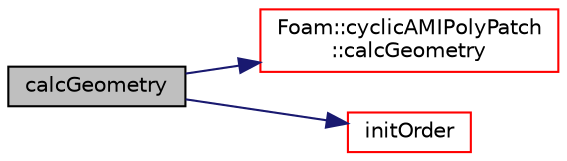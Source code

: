 digraph "calcGeometry"
{
  bgcolor="transparent";
  edge [fontname="Helvetica",fontsize="10",labelfontname="Helvetica",labelfontsize="10"];
  node [fontname="Helvetica",fontsize="10",shape=record];
  rankdir="LR";
  Node757 [label="calcGeometry",height=0.2,width=0.4,color="black", fillcolor="grey75", style="filled", fontcolor="black"];
  Node757 -> Node758 [color="midnightblue",fontsize="10",style="solid",fontname="Helvetica"];
  Node758 [label="Foam::cyclicAMIPolyPatch\l::calcGeometry",height=0.2,width=0.4,color="red",URL="$a26077.html#a58bb4c0382e9ee570811fb3f005a0a97",tooltip="Calculate the patch geometry. "];
  Node757 -> Node764 [color="midnightblue",fontsize="10",style="solid",fontname="Helvetica"];
  Node764 [label="initOrder",height=0.2,width=0.4,color="red",URL="$a26057.html#a644d6229ea284692666de14387870409",tooltip="Initialize ordering for primitivePatch. Does not. "];
}
